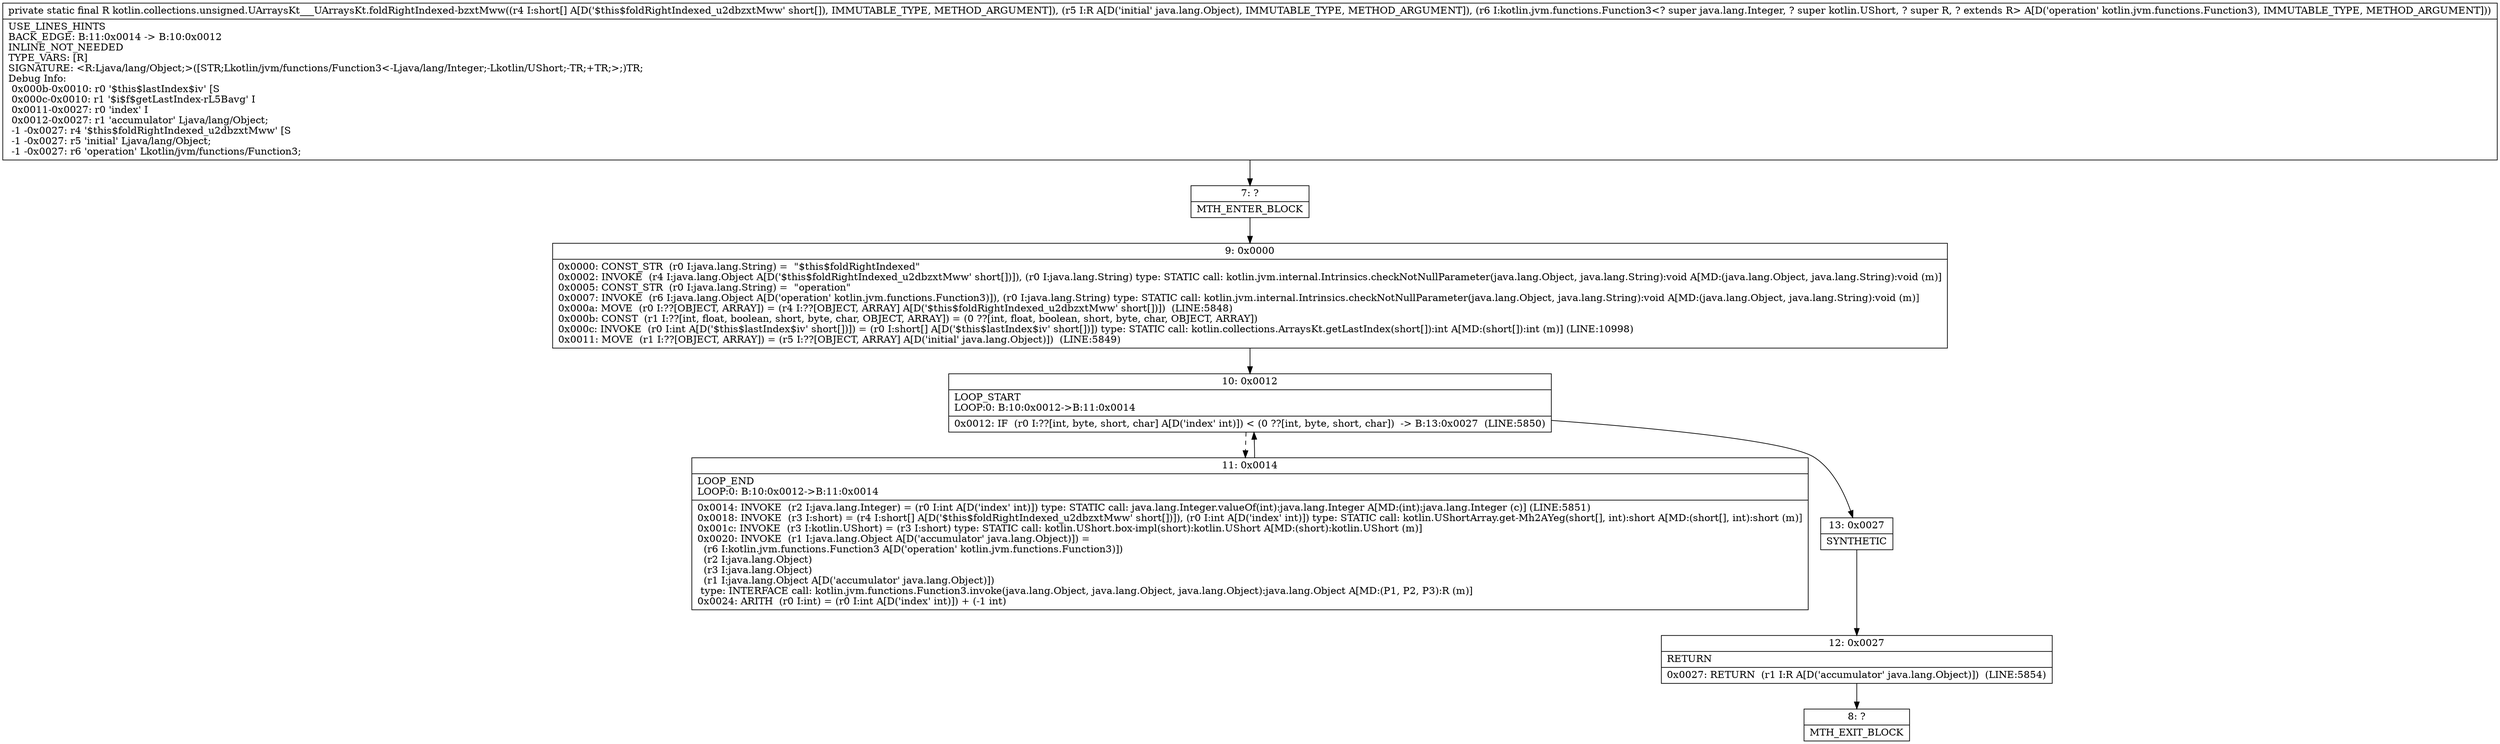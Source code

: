 digraph "CFG forkotlin.collections.unsigned.UArraysKt___UArraysKt.foldRightIndexed\-bzxtMww([SLjava\/lang\/Object;Lkotlin\/jvm\/functions\/Function3;)Ljava\/lang\/Object;" {
Node_7 [shape=record,label="{7\:\ ?|MTH_ENTER_BLOCK\l}"];
Node_9 [shape=record,label="{9\:\ 0x0000|0x0000: CONST_STR  (r0 I:java.lang.String) =  \"$this$foldRightIndexed\" \l0x0002: INVOKE  (r4 I:java.lang.Object A[D('$this$foldRightIndexed_u2dbzxtMww' short[])]), (r0 I:java.lang.String) type: STATIC call: kotlin.jvm.internal.Intrinsics.checkNotNullParameter(java.lang.Object, java.lang.String):void A[MD:(java.lang.Object, java.lang.String):void (m)]\l0x0005: CONST_STR  (r0 I:java.lang.String) =  \"operation\" \l0x0007: INVOKE  (r6 I:java.lang.Object A[D('operation' kotlin.jvm.functions.Function3)]), (r0 I:java.lang.String) type: STATIC call: kotlin.jvm.internal.Intrinsics.checkNotNullParameter(java.lang.Object, java.lang.String):void A[MD:(java.lang.Object, java.lang.String):void (m)]\l0x000a: MOVE  (r0 I:??[OBJECT, ARRAY]) = (r4 I:??[OBJECT, ARRAY] A[D('$this$foldRightIndexed_u2dbzxtMww' short[])])  (LINE:5848)\l0x000b: CONST  (r1 I:??[int, float, boolean, short, byte, char, OBJECT, ARRAY]) = (0 ??[int, float, boolean, short, byte, char, OBJECT, ARRAY]) \l0x000c: INVOKE  (r0 I:int A[D('$this$lastIndex$iv' short[])]) = (r0 I:short[] A[D('$this$lastIndex$iv' short[])]) type: STATIC call: kotlin.collections.ArraysKt.getLastIndex(short[]):int A[MD:(short[]):int (m)] (LINE:10998)\l0x0011: MOVE  (r1 I:??[OBJECT, ARRAY]) = (r5 I:??[OBJECT, ARRAY] A[D('initial' java.lang.Object)])  (LINE:5849)\l}"];
Node_10 [shape=record,label="{10\:\ 0x0012|LOOP_START\lLOOP:0: B:10:0x0012\-\>B:11:0x0014\l|0x0012: IF  (r0 I:??[int, byte, short, char] A[D('index' int)]) \< (0 ??[int, byte, short, char])  \-\> B:13:0x0027  (LINE:5850)\l}"];
Node_11 [shape=record,label="{11\:\ 0x0014|LOOP_END\lLOOP:0: B:10:0x0012\-\>B:11:0x0014\l|0x0014: INVOKE  (r2 I:java.lang.Integer) = (r0 I:int A[D('index' int)]) type: STATIC call: java.lang.Integer.valueOf(int):java.lang.Integer A[MD:(int):java.lang.Integer (c)] (LINE:5851)\l0x0018: INVOKE  (r3 I:short) = (r4 I:short[] A[D('$this$foldRightIndexed_u2dbzxtMww' short[])]), (r0 I:int A[D('index' int)]) type: STATIC call: kotlin.UShortArray.get\-Mh2AYeg(short[], int):short A[MD:(short[], int):short (m)]\l0x001c: INVOKE  (r3 I:kotlin.UShort) = (r3 I:short) type: STATIC call: kotlin.UShort.box\-impl(short):kotlin.UShort A[MD:(short):kotlin.UShort (m)]\l0x0020: INVOKE  (r1 I:java.lang.Object A[D('accumulator' java.lang.Object)]) = \l  (r6 I:kotlin.jvm.functions.Function3 A[D('operation' kotlin.jvm.functions.Function3)])\l  (r2 I:java.lang.Object)\l  (r3 I:java.lang.Object)\l  (r1 I:java.lang.Object A[D('accumulator' java.lang.Object)])\l type: INTERFACE call: kotlin.jvm.functions.Function3.invoke(java.lang.Object, java.lang.Object, java.lang.Object):java.lang.Object A[MD:(P1, P2, P3):R (m)]\l0x0024: ARITH  (r0 I:int) = (r0 I:int A[D('index' int)]) + (\-1 int) \l}"];
Node_13 [shape=record,label="{13\:\ 0x0027|SYNTHETIC\l}"];
Node_12 [shape=record,label="{12\:\ 0x0027|RETURN\l|0x0027: RETURN  (r1 I:R A[D('accumulator' java.lang.Object)])  (LINE:5854)\l}"];
Node_8 [shape=record,label="{8\:\ ?|MTH_EXIT_BLOCK\l}"];
MethodNode[shape=record,label="{private static final R kotlin.collections.unsigned.UArraysKt___UArraysKt.foldRightIndexed\-bzxtMww((r4 I:short[] A[D('$this$foldRightIndexed_u2dbzxtMww' short[]), IMMUTABLE_TYPE, METHOD_ARGUMENT]), (r5 I:R A[D('initial' java.lang.Object), IMMUTABLE_TYPE, METHOD_ARGUMENT]), (r6 I:kotlin.jvm.functions.Function3\<? super java.lang.Integer, ? super kotlin.UShort, ? super R, ? extends R\> A[D('operation' kotlin.jvm.functions.Function3), IMMUTABLE_TYPE, METHOD_ARGUMENT]))  | USE_LINES_HINTS\lBACK_EDGE: B:11:0x0014 \-\> B:10:0x0012\lINLINE_NOT_NEEDED\lTYPE_VARS: [R]\lSIGNATURE: \<R:Ljava\/lang\/Object;\>([STR;Lkotlin\/jvm\/functions\/Function3\<\-Ljava\/lang\/Integer;\-Lkotlin\/UShort;\-TR;+TR;\>;)TR;\lDebug Info:\l  0x000b\-0x0010: r0 '$this$lastIndex$iv' [S\l  0x000c\-0x0010: r1 '$i$f$getLastIndex\-rL5Bavg' I\l  0x0011\-0x0027: r0 'index' I\l  0x0012\-0x0027: r1 'accumulator' Ljava\/lang\/Object;\l  \-1 \-0x0027: r4 '$this$foldRightIndexed_u2dbzxtMww' [S\l  \-1 \-0x0027: r5 'initial' Ljava\/lang\/Object;\l  \-1 \-0x0027: r6 'operation' Lkotlin\/jvm\/functions\/Function3;\l}"];
MethodNode -> Node_7;Node_7 -> Node_9;
Node_9 -> Node_10;
Node_10 -> Node_11[style=dashed];
Node_10 -> Node_13;
Node_11 -> Node_10;
Node_13 -> Node_12;
Node_12 -> Node_8;
}

